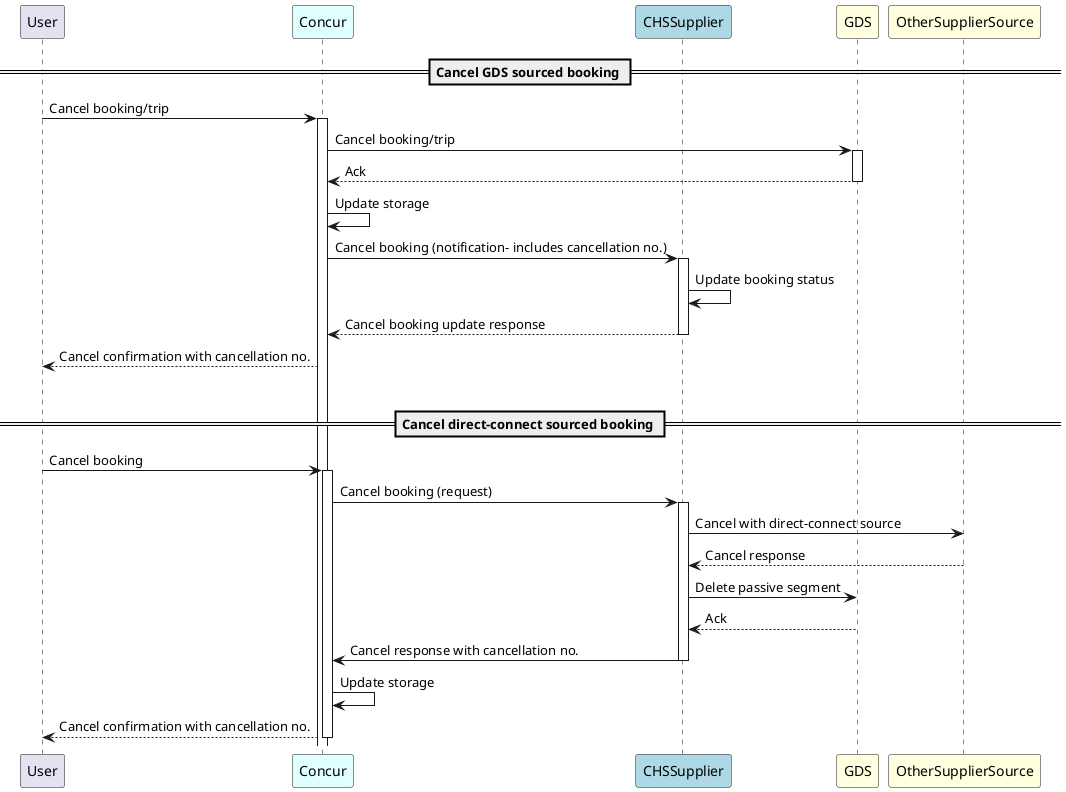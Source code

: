 @startuml hotel-cancel

participant "User" as user

participant Concur as concur #Lightcyan
participant "CHSSupplier" as supply #LightBlue
participant "GDS" as gds #LightYellow
participant "OtherSupplierSource" as other #LightYellow


== Cancel GDS sourced booking ==
user -> concur++: Cancel booking/trip
concur -> gds++: Cancel booking/trip
gds --> concur--: Ack
concur -> concur: Update storage
concur -> supply++: Cancel booking (notification- includes cancellation no.)
supply -> supply: Update booking status
supply --> concur--: Cancel booking update response
concur --> user: Cancel confirmation with cancellation no.
break

== Cancel direct-connect sourced booking ==
user -> concur++: Cancel booking
concur -> supply++: Cancel booking (request)
supply -> other: Cancel with direct-connect source
other --> supply--: Cancel response
supply -> gds: Delete passive segment
gds --> supply--: Ack
supply -> concur--: Cancel response with cancellation no.
concur -> concur: Update storage
concur --> user--: Cancel confirmation with cancellation no.

@enduml


